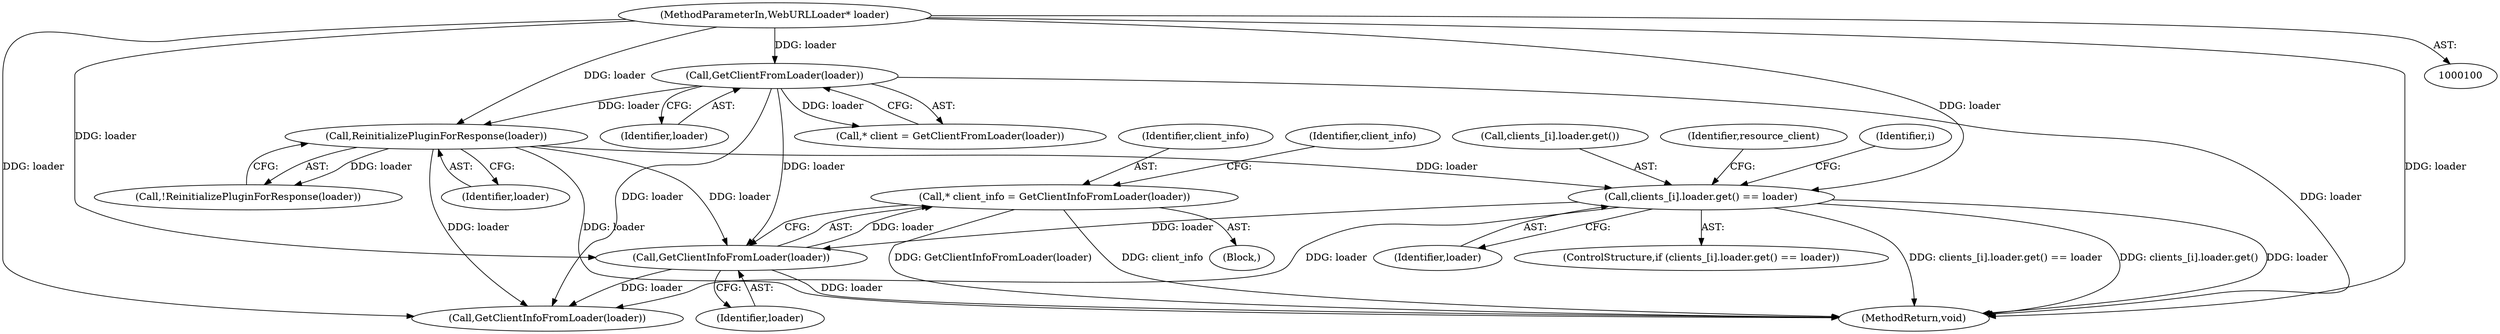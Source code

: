 digraph "0_Chrome_ea3d1d84be3d6f97bf50e76511c9e26af6895533_45@pointer" {
"1000230" [label="(Call,* client_info = GetClientInfoFromLoader(loader))"];
"1000232" [label="(Call,GetClientInfoFromLoader(loader))"];
"1000150" [label="(Call,ReinitializePluginForResponse(loader))"];
"1000115" [label="(Call,GetClientFromLoader(loader))"];
"1000101" [label="(MethodParameterIn,WebURLLoader* loader)"];
"1000175" [label="(Call,clients_[i].loader.get() == loader)"];
"1000177" [label="(Identifier,loader)"];
"1000113" [label="(Call,* client = GetClientFromLoader(loader))"];
"1000174" [label="(ControlStructure,if (clients_[i].loader.get() == loader))"];
"1000232" [label="(Call,GetClientInfoFromLoader(loader))"];
"1000151" [label="(Identifier,loader)"];
"1000116" [label="(Identifier,loader)"];
"1000172" [label="(Identifier,i)"];
"1000233" [label="(Identifier,loader)"];
"1000175" [label="(Call,clients_[i].loader.get() == loader)"];
"1000235" [label="(Identifier,client_info)"];
"1000228" [label="(Block,)"];
"1000101" [label="(MethodParameterIn,WebURLLoader* loader)"];
"1000231" [label="(Identifier,client_info)"];
"1000115" [label="(Call,GetClientFromLoader(loader))"];
"1000176" [label="(Call,clients_[i].loader.get())"];
"1000149" [label="(Call,!ReinitializePluginForResponse(loader))"];
"1000230" [label="(Call,* client_info = GetClientInfoFromLoader(loader))"];
"1000264" [label="(Call,GetClientInfoFromLoader(loader))"];
"1000150" [label="(Call,ReinitializePluginForResponse(loader))"];
"1000181" [label="(Identifier,resource_client)"];
"1000274" [label="(MethodReturn,void)"];
"1000230" -> "1000228"  [label="AST: "];
"1000230" -> "1000232"  [label="CFG: "];
"1000231" -> "1000230"  [label="AST: "];
"1000232" -> "1000230"  [label="AST: "];
"1000235" -> "1000230"  [label="CFG: "];
"1000230" -> "1000274"  [label="DDG: client_info"];
"1000230" -> "1000274"  [label="DDG: GetClientInfoFromLoader(loader)"];
"1000232" -> "1000230"  [label="DDG: loader"];
"1000232" -> "1000233"  [label="CFG: "];
"1000233" -> "1000232"  [label="AST: "];
"1000232" -> "1000274"  [label="DDG: loader"];
"1000150" -> "1000232"  [label="DDG: loader"];
"1000175" -> "1000232"  [label="DDG: loader"];
"1000115" -> "1000232"  [label="DDG: loader"];
"1000101" -> "1000232"  [label="DDG: loader"];
"1000232" -> "1000264"  [label="DDG: loader"];
"1000150" -> "1000149"  [label="AST: "];
"1000150" -> "1000151"  [label="CFG: "];
"1000151" -> "1000150"  [label="AST: "];
"1000149" -> "1000150"  [label="CFG: "];
"1000150" -> "1000274"  [label="DDG: loader"];
"1000150" -> "1000149"  [label="DDG: loader"];
"1000115" -> "1000150"  [label="DDG: loader"];
"1000101" -> "1000150"  [label="DDG: loader"];
"1000150" -> "1000175"  [label="DDG: loader"];
"1000150" -> "1000264"  [label="DDG: loader"];
"1000115" -> "1000113"  [label="AST: "];
"1000115" -> "1000116"  [label="CFG: "];
"1000116" -> "1000115"  [label="AST: "];
"1000113" -> "1000115"  [label="CFG: "];
"1000115" -> "1000274"  [label="DDG: loader"];
"1000115" -> "1000113"  [label="DDG: loader"];
"1000101" -> "1000115"  [label="DDG: loader"];
"1000115" -> "1000264"  [label="DDG: loader"];
"1000101" -> "1000100"  [label="AST: "];
"1000101" -> "1000274"  [label="DDG: loader"];
"1000101" -> "1000175"  [label="DDG: loader"];
"1000101" -> "1000264"  [label="DDG: loader"];
"1000175" -> "1000174"  [label="AST: "];
"1000175" -> "1000177"  [label="CFG: "];
"1000176" -> "1000175"  [label="AST: "];
"1000177" -> "1000175"  [label="AST: "];
"1000181" -> "1000175"  [label="CFG: "];
"1000172" -> "1000175"  [label="CFG: "];
"1000175" -> "1000274"  [label="DDG: clients_[i].loader.get()"];
"1000175" -> "1000274"  [label="DDG: loader"];
"1000175" -> "1000274"  [label="DDG: clients_[i].loader.get() == loader"];
"1000175" -> "1000264"  [label="DDG: loader"];
}
